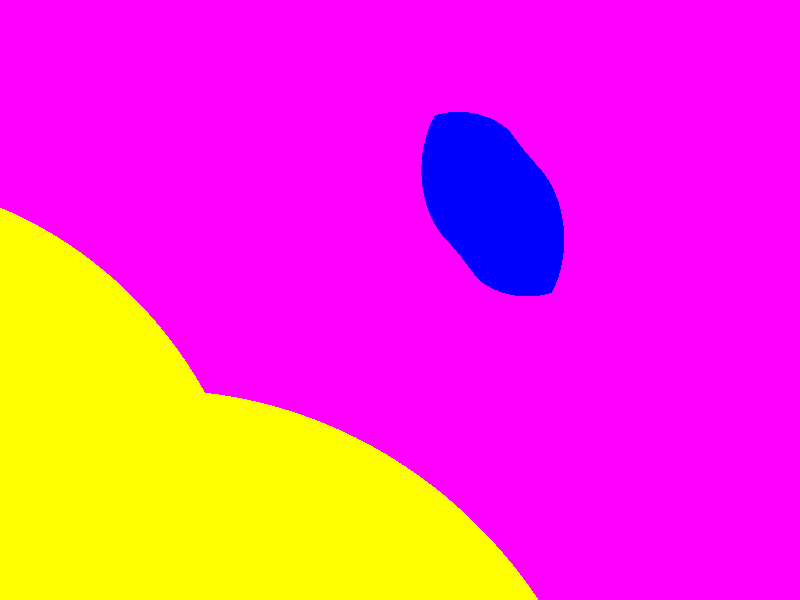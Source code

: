 #include "colors.inc"
#max_trace_level 6

camera {
  location < -5, 15, -25 >
  direction < 0, 0, 10 >
  up < 0, 1, 0 >
  right <1.4, 0, 0 >
  look_at < 10, 6.5, 0 >
}

light_source { <-10,19.5,-10> color rgb<1,1,0.8> }

box {
  <-30,0,-30>,<30,25,30>
  texture {
    pigment { checker color White color Gray80 scale 2 }
    finish { diffuse 0.6 ambient 0.2 }
  }
  texture {
    pigment { 
      gradient y 
      color_map { [ 0 color rgb<0.4,0,0> ] [ 1 color Clear ] } 
      scale 25.2
    }
    finish { diffuse 0.6 ambient 0.2 }
  }
}

box {
  <-30,0,-30>,<30,0.06,30>
  pigment { checker color rgb<1,0.3,0.1> color rgb<1,0.1,0.3> scale 6 }
  finish { diffuse 0.6 ambient 0 reflection 0.3 }
}

#declare Radius = 3.0;
#declare Strength = 1.3;

#declare plate = blob {
  threshold 0.3
  component Strength, Radius, <2,0,0>
  component Strength, Radius, <6,0,0>
  component Strength, Radius, <10,0,0>
  component Strength, Radius, <14,0,0>
  component Strength, Radius, <2,4,0>
  component Strength, Radius, <6,4,0>
  component Strength, Radius, <10,4,0>
  component Strength, Radius, <14,4,0>
  component Strength, Radius, <2,8,0>
  component Strength, Radius, <6,8,0>
  component Strength, Radius, <10,8,0>
  component Strength, Radius, <14,8,0>
  component Strength, Radius, <2,12,0>
  component Strength, Radius, <6,12,0>
  component Strength, Radius, <10,12,0>
  component Strength, Radius, <14,12,0>
  translate y*2
  bounded_by { box { <0,0,-2>, <16,16,2> } }
  scale 0.7 rotate y*55
  translate x*4.5
}

#declare PlateFinish = finish {
  ambient 0.05 diffuse 0.15 reflection 0.85
  phong 0.8 phong_size 50
}

#declare plates = union
{
  object { plate rotate y*0 scale 1.4
  texture {
    pigment { color rgb<1,0,0> }
    finish { PlateFinish }
  } }
  object { plate rotate y*40 scale 1.3
  texture {
    pigment { color rgb<1,1,0> }
    finish { PlateFinish   }
  } }
  object { plate rotate y*80 scale 1.2
  texture {
    pigment { color rgb<0,1,0> }
    finish { PlateFinish }
  } }
  object { plate rotate y*120 scale 1.1
  texture {
    pigment { color rgb<0,0,1> }
    finish { PlateFinish   }
  } }
  object { plate rotate y*160 scale 1.0
  texture {
    pigment { color rgb<1,0,1> }
    finish { PlateFinish }
  } }
  object { plate rotate y*200 scale 0.9
  texture {
    pigment { color rgb<1,1,0> }
    finish { PlateFinish }
  } }
  object { plate rotate y*240 scale 0.8
  texture {
    pigment { color rgb<1,0,1> }
    finish { PlateFinish }
  } }
}

object { plates rotate y*200 }
